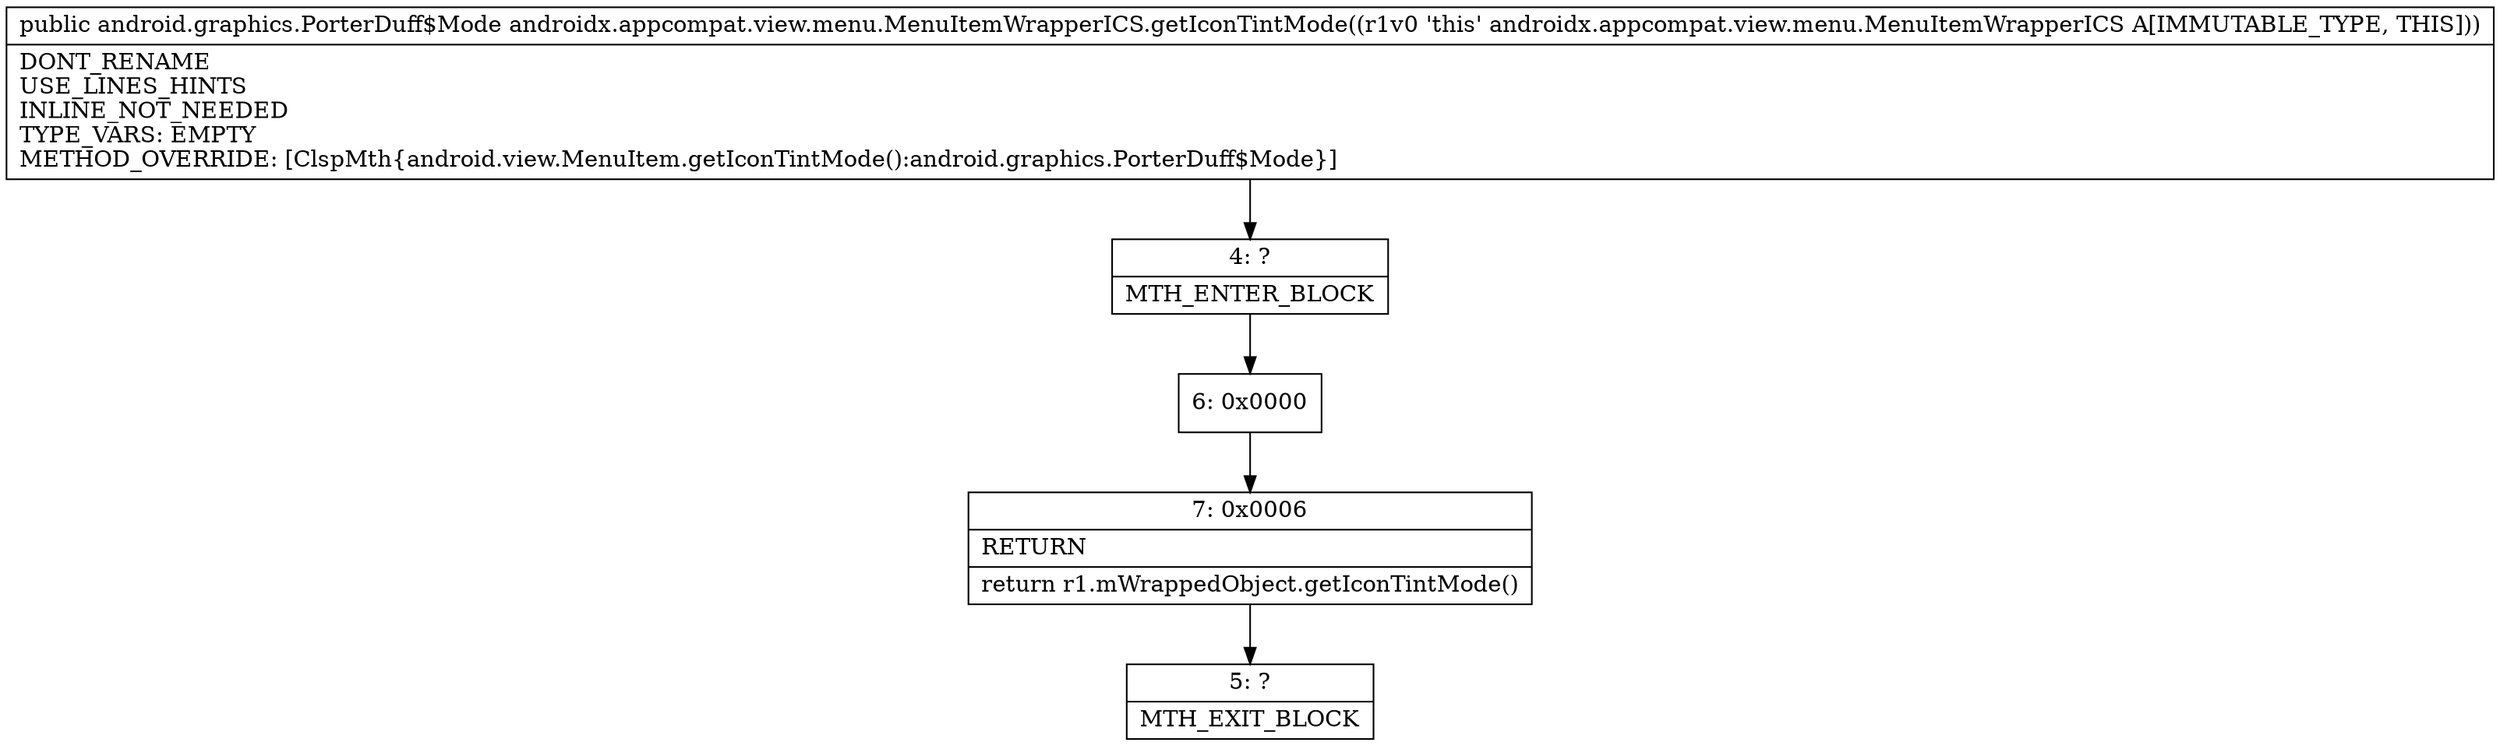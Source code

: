 digraph "CFG forandroidx.appcompat.view.menu.MenuItemWrapperICS.getIconTintMode()Landroid\/graphics\/PorterDuff$Mode;" {
Node_4 [shape=record,label="{4\:\ ?|MTH_ENTER_BLOCK\l}"];
Node_6 [shape=record,label="{6\:\ 0x0000}"];
Node_7 [shape=record,label="{7\:\ 0x0006|RETURN\l|return r1.mWrappedObject.getIconTintMode()\l}"];
Node_5 [shape=record,label="{5\:\ ?|MTH_EXIT_BLOCK\l}"];
MethodNode[shape=record,label="{public android.graphics.PorterDuff$Mode androidx.appcompat.view.menu.MenuItemWrapperICS.getIconTintMode((r1v0 'this' androidx.appcompat.view.menu.MenuItemWrapperICS A[IMMUTABLE_TYPE, THIS]))  | DONT_RENAME\lUSE_LINES_HINTS\lINLINE_NOT_NEEDED\lTYPE_VARS: EMPTY\lMETHOD_OVERRIDE: [ClspMth\{android.view.MenuItem.getIconTintMode():android.graphics.PorterDuff$Mode\}]\l}"];
MethodNode -> Node_4;Node_4 -> Node_6;
Node_6 -> Node_7;
Node_7 -> Node_5;
}

